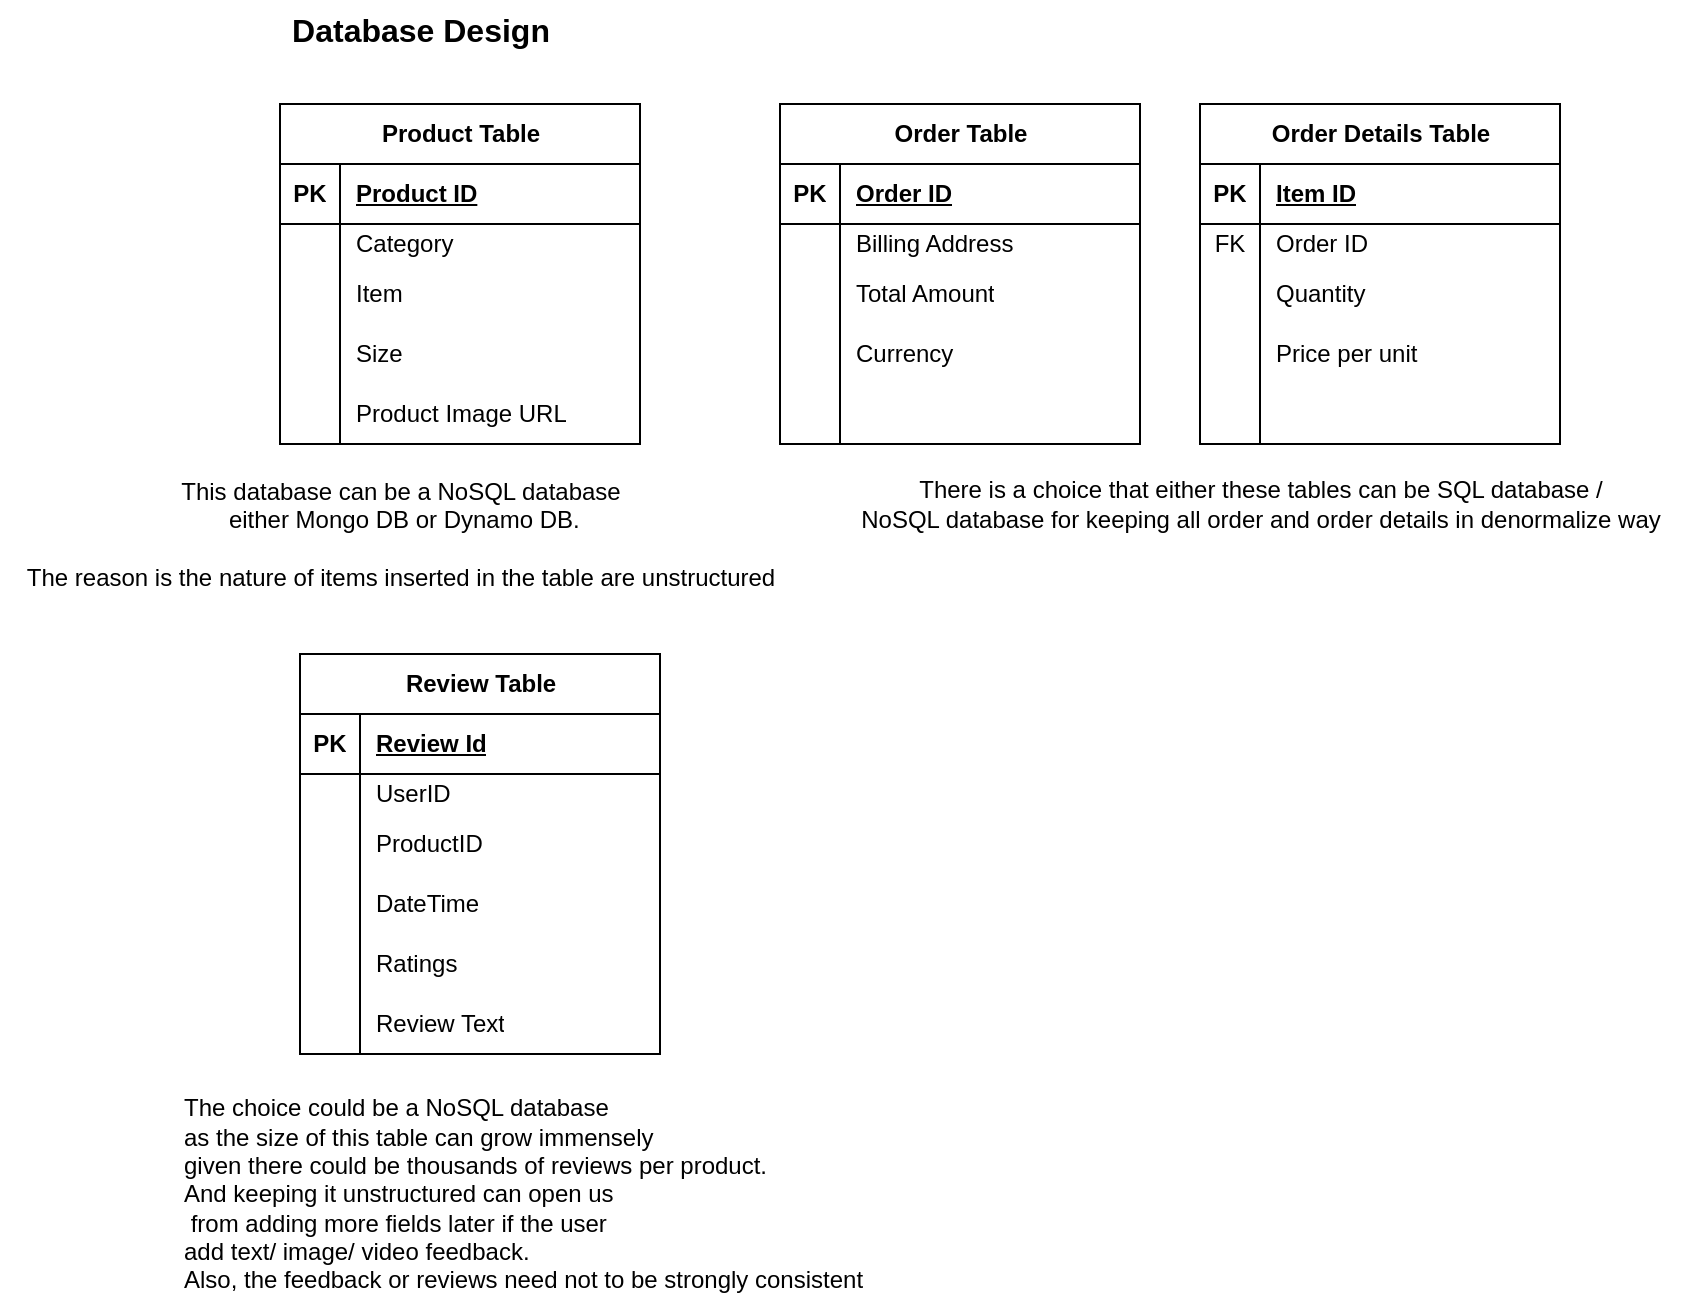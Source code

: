 <mxfile version="25.0.3">
  <diagram name="Page-1" id="UcvBnbUMVVohwXtfm_5e">
    <mxGraphModel dx="1974" dy="647" grid="1" gridSize="10" guides="1" tooltips="1" connect="1" arrows="1" fold="1" page="1" pageScale="1" pageWidth="827" pageHeight="1169" math="0" shadow="0">
      <root>
        <mxCell id="0" />
        <mxCell id="1" parent="0" />
        <mxCell id="orWkSwGe7-MlihIB3u7t-1" value="&lt;font style=&quot;font-size: 16px;&quot;&gt;&lt;b&gt;Database Design&lt;/b&gt;&lt;/font&gt;" style="text;html=1;align=center;verticalAlign=middle;resizable=0;points=[];autosize=1;strokeColor=none;fillColor=none;" vertex="1" parent="1">
          <mxGeometry x="45" y="58" width="150" height="30" as="geometry" />
        </mxCell>
        <mxCell id="orWkSwGe7-MlihIB3u7t-2" value="Product Table" style="shape=table;startSize=30;container=1;collapsible=1;childLayout=tableLayout;fixedRows=1;rowLines=0;fontStyle=1;align=center;resizeLast=1;html=1;" vertex="1" parent="1">
          <mxGeometry x="50" y="110" width="180" height="170" as="geometry" />
        </mxCell>
        <mxCell id="orWkSwGe7-MlihIB3u7t-3" value="" style="shape=tableRow;horizontal=0;startSize=0;swimlaneHead=0;swimlaneBody=0;fillColor=none;collapsible=0;dropTarget=0;points=[[0,0.5],[1,0.5]];portConstraint=eastwest;top=0;left=0;right=0;bottom=1;" vertex="1" parent="orWkSwGe7-MlihIB3u7t-2">
          <mxGeometry y="30" width="180" height="30" as="geometry" />
        </mxCell>
        <mxCell id="orWkSwGe7-MlihIB3u7t-4" value="PK" style="shape=partialRectangle;connectable=0;fillColor=none;top=0;left=0;bottom=0;right=0;fontStyle=1;overflow=hidden;whiteSpace=wrap;html=1;" vertex="1" parent="orWkSwGe7-MlihIB3u7t-3">
          <mxGeometry width="30" height="30" as="geometry">
            <mxRectangle width="30" height="30" as="alternateBounds" />
          </mxGeometry>
        </mxCell>
        <mxCell id="orWkSwGe7-MlihIB3u7t-5" value="Product ID" style="shape=partialRectangle;connectable=0;fillColor=none;top=0;left=0;bottom=0;right=0;align=left;spacingLeft=6;fontStyle=5;overflow=hidden;whiteSpace=wrap;html=1;" vertex="1" parent="orWkSwGe7-MlihIB3u7t-3">
          <mxGeometry x="30" width="150" height="30" as="geometry">
            <mxRectangle width="150" height="30" as="alternateBounds" />
          </mxGeometry>
        </mxCell>
        <mxCell id="orWkSwGe7-MlihIB3u7t-6" value="" style="shape=tableRow;horizontal=0;startSize=0;swimlaneHead=0;swimlaneBody=0;fillColor=none;collapsible=0;dropTarget=0;points=[[0,0.5],[1,0.5]];portConstraint=eastwest;top=0;left=0;right=0;bottom=0;" vertex="1" parent="orWkSwGe7-MlihIB3u7t-2">
          <mxGeometry y="60" width="180" height="20" as="geometry" />
        </mxCell>
        <mxCell id="orWkSwGe7-MlihIB3u7t-7" value="" style="shape=partialRectangle;connectable=0;fillColor=none;top=0;left=0;bottom=0;right=0;editable=1;overflow=hidden;whiteSpace=wrap;html=1;" vertex="1" parent="orWkSwGe7-MlihIB3u7t-6">
          <mxGeometry width="30" height="20" as="geometry">
            <mxRectangle width="30" height="20" as="alternateBounds" />
          </mxGeometry>
        </mxCell>
        <mxCell id="orWkSwGe7-MlihIB3u7t-8" value="Category" style="shape=partialRectangle;connectable=0;fillColor=none;top=0;left=0;bottom=0;right=0;align=left;spacingLeft=6;overflow=hidden;whiteSpace=wrap;html=1;" vertex="1" parent="orWkSwGe7-MlihIB3u7t-6">
          <mxGeometry x="30" width="150" height="20" as="geometry">
            <mxRectangle width="150" height="20" as="alternateBounds" />
          </mxGeometry>
        </mxCell>
        <mxCell id="orWkSwGe7-MlihIB3u7t-9" value="" style="shape=tableRow;horizontal=0;startSize=0;swimlaneHead=0;swimlaneBody=0;fillColor=none;collapsible=0;dropTarget=0;points=[[0,0.5],[1,0.5]];portConstraint=eastwest;top=0;left=0;right=0;bottom=0;" vertex="1" parent="orWkSwGe7-MlihIB3u7t-2">
          <mxGeometry y="80" width="180" height="30" as="geometry" />
        </mxCell>
        <mxCell id="orWkSwGe7-MlihIB3u7t-10" value="" style="shape=partialRectangle;connectable=0;fillColor=none;top=0;left=0;bottom=0;right=0;editable=1;overflow=hidden;whiteSpace=wrap;html=1;" vertex="1" parent="orWkSwGe7-MlihIB3u7t-9">
          <mxGeometry width="30" height="30" as="geometry">
            <mxRectangle width="30" height="30" as="alternateBounds" />
          </mxGeometry>
        </mxCell>
        <mxCell id="orWkSwGe7-MlihIB3u7t-11" value="Item" style="shape=partialRectangle;connectable=0;fillColor=none;top=0;left=0;bottom=0;right=0;align=left;spacingLeft=6;overflow=hidden;whiteSpace=wrap;html=1;" vertex="1" parent="orWkSwGe7-MlihIB3u7t-9">
          <mxGeometry x="30" width="150" height="30" as="geometry">
            <mxRectangle width="150" height="30" as="alternateBounds" />
          </mxGeometry>
        </mxCell>
        <mxCell id="orWkSwGe7-MlihIB3u7t-12" value="" style="shape=tableRow;horizontal=0;startSize=0;swimlaneHead=0;swimlaneBody=0;fillColor=none;collapsible=0;dropTarget=0;points=[[0,0.5],[1,0.5]];portConstraint=eastwest;top=0;left=0;right=0;bottom=0;" vertex="1" parent="orWkSwGe7-MlihIB3u7t-2">
          <mxGeometry y="110" width="180" height="30" as="geometry" />
        </mxCell>
        <mxCell id="orWkSwGe7-MlihIB3u7t-13" value="" style="shape=partialRectangle;connectable=0;fillColor=none;top=0;left=0;bottom=0;right=0;editable=1;overflow=hidden;whiteSpace=wrap;html=1;" vertex="1" parent="orWkSwGe7-MlihIB3u7t-12">
          <mxGeometry width="30" height="30" as="geometry">
            <mxRectangle width="30" height="30" as="alternateBounds" />
          </mxGeometry>
        </mxCell>
        <mxCell id="orWkSwGe7-MlihIB3u7t-14" value="Size" style="shape=partialRectangle;connectable=0;fillColor=none;top=0;left=0;bottom=0;right=0;align=left;spacingLeft=6;overflow=hidden;whiteSpace=wrap;html=1;" vertex="1" parent="orWkSwGe7-MlihIB3u7t-12">
          <mxGeometry x="30" width="150" height="30" as="geometry">
            <mxRectangle width="150" height="30" as="alternateBounds" />
          </mxGeometry>
        </mxCell>
        <mxCell id="orWkSwGe7-MlihIB3u7t-16" style="shape=tableRow;horizontal=0;startSize=0;swimlaneHead=0;swimlaneBody=0;fillColor=none;collapsible=0;dropTarget=0;points=[[0,0.5],[1,0.5]];portConstraint=eastwest;top=0;left=0;right=0;bottom=0;" vertex="1" parent="orWkSwGe7-MlihIB3u7t-2">
          <mxGeometry y="140" width="180" height="30" as="geometry" />
        </mxCell>
        <mxCell id="orWkSwGe7-MlihIB3u7t-17" style="shape=partialRectangle;connectable=0;fillColor=none;top=0;left=0;bottom=0;right=0;editable=1;overflow=hidden;whiteSpace=wrap;html=1;" vertex="1" parent="orWkSwGe7-MlihIB3u7t-16">
          <mxGeometry width="30" height="30" as="geometry">
            <mxRectangle width="30" height="30" as="alternateBounds" />
          </mxGeometry>
        </mxCell>
        <mxCell id="orWkSwGe7-MlihIB3u7t-18" value="Product Image URL" style="shape=partialRectangle;connectable=0;fillColor=none;top=0;left=0;bottom=0;right=0;align=left;spacingLeft=6;overflow=hidden;whiteSpace=wrap;html=1;" vertex="1" parent="orWkSwGe7-MlihIB3u7t-16">
          <mxGeometry x="30" width="150" height="30" as="geometry">
            <mxRectangle width="150" height="30" as="alternateBounds" />
          </mxGeometry>
        </mxCell>
        <mxCell id="orWkSwGe7-MlihIB3u7t-15" value="This database can be a NoSQL database&lt;div&gt;&amp;nbsp;either Mongo DB or Dynamo DB.&lt;/div&gt;&lt;div&gt;&lt;br&gt;&lt;/div&gt;&lt;div&gt;The reason is the nature of items inserted in the table are unstructured&lt;/div&gt;" style="text;html=1;align=center;verticalAlign=middle;resizable=0;points=[];autosize=1;strokeColor=none;fillColor=none;" vertex="1" parent="1">
          <mxGeometry x="-90" y="290" width="400" height="70" as="geometry" />
        </mxCell>
        <mxCell id="orWkSwGe7-MlihIB3u7t-19" value="Order Table" style="shape=table;startSize=30;container=1;collapsible=1;childLayout=tableLayout;fixedRows=1;rowLines=0;fontStyle=1;align=center;resizeLast=1;html=1;" vertex="1" parent="1">
          <mxGeometry x="300" y="110" width="180" height="170" as="geometry" />
        </mxCell>
        <mxCell id="orWkSwGe7-MlihIB3u7t-20" value="" style="shape=tableRow;horizontal=0;startSize=0;swimlaneHead=0;swimlaneBody=0;fillColor=none;collapsible=0;dropTarget=0;points=[[0,0.5],[1,0.5]];portConstraint=eastwest;top=0;left=0;right=0;bottom=1;" vertex="1" parent="orWkSwGe7-MlihIB3u7t-19">
          <mxGeometry y="30" width="180" height="30" as="geometry" />
        </mxCell>
        <mxCell id="orWkSwGe7-MlihIB3u7t-21" value="PK" style="shape=partialRectangle;connectable=0;fillColor=none;top=0;left=0;bottom=0;right=0;fontStyle=1;overflow=hidden;whiteSpace=wrap;html=1;" vertex="1" parent="orWkSwGe7-MlihIB3u7t-20">
          <mxGeometry width="30" height="30" as="geometry">
            <mxRectangle width="30" height="30" as="alternateBounds" />
          </mxGeometry>
        </mxCell>
        <mxCell id="orWkSwGe7-MlihIB3u7t-22" value="Order ID" style="shape=partialRectangle;connectable=0;fillColor=none;top=0;left=0;bottom=0;right=0;align=left;spacingLeft=6;fontStyle=5;overflow=hidden;whiteSpace=wrap;html=1;" vertex="1" parent="orWkSwGe7-MlihIB3u7t-20">
          <mxGeometry x="30" width="150" height="30" as="geometry">
            <mxRectangle width="150" height="30" as="alternateBounds" />
          </mxGeometry>
        </mxCell>
        <mxCell id="orWkSwGe7-MlihIB3u7t-23" value="" style="shape=tableRow;horizontal=0;startSize=0;swimlaneHead=0;swimlaneBody=0;fillColor=none;collapsible=0;dropTarget=0;points=[[0,0.5],[1,0.5]];portConstraint=eastwest;top=0;left=0;right=0;bottom=0;" vertex="1" parent="orWkSwGe7-MlihIB3u7t-19">
          <mxGeometry y="60" width="180" height="20" as="geometry" />
        </mxCell>
        <mxCell id="orWkSwGe7-MlihIB3u7t-24" value="" style="shape=partialRectangle;connectable=0;fillColor=none;top=0;left=0;bottom=0;right=0;editable=1;overflow=hidden;whiteSpace=wrap;html=1;" vertex="1" parent="orWkSwGe7-MlihIB3u7t-23">
          <mxGeometry width="30" height="20" as="geometry">
            <mxRectangle width="30" height="20" as="alternateBounds" />
          </mxGeometry>
        </mxCell>
        <mxCell id="orWkSwGe7-MlihIB3u7t-25" value="Billing Address" style="shape=partialRectangle;connectable=0;fillColor=none;top=0;left=0;bottom=0;right=0;align=left;spacingLeft=6;overflow=hidden;whiteSpace=wrap;html=1;" vertex="1" parent="orWkSwGe7-MlihIB3u7t-23">
          <mxGeometry x="30" width="150" height="20" as="geometry">
            <mxRectangle width="150" height="20" as="alternateBounds" />
          </mxGeometry>
        </mxCell>
        <mxCell id="orWkSwGe7-MlihIB3u7t-26" value="" style="shape=tableRow;horizontal=0;startSize=0;swimlaneHead=0;swimlaneBody=0;fillColor=none;collapsible=0;dropTarget=0;points=[[0,0.5],[1,0.5]];portConstraint=eastwest;top=0;left=0;right=0;bottom=0;" vertex="1" parent="orWkSwGe7-MlihIB3u7t-19">
          <mxGeometry y="80" width="180" height="30" as="geometry" />
        </mxCell>
        <mxCell id="orWkSwGe7-MlihIB3u7t-27" value="" style="shape=partialRectangle;connectable=0;fillColor=none;top=0;left=0;bottom=0;right=0;editable=1;overflow=hidden;whiteSpace=wrap;html=1;" vertex="1" parent="orWkSwGe7-MlihIB3u7t-26">
          <mxGeometry width="30" height="30" as="geometry">
            <mxRectangle width="30" height="30" as="alternateBounds" />
          </mxGeometry>
        </mxCell>
        <mxCell id="orWkSwGe7-MlihIB3u7t-28" value="Total Amount" style="shape=partialRectangle;connectable=0;fillColor=none;top=0;left=0;bottom=0;right=0;align=left;spacingLeft=6;overflow=hidden;whiteSpace=wrap;html=1;" vertex="1" parent="orWkSwGe7-MlihIB3u7t-26">
          <mxGeometry x="30" width="150" height="30" as="geometry">
            <mxRectangle width="150" height="30" as="alternateBounds" />
          </mxGeometry>
        </mxCell>
        <mxCell id="orWkSwGe7-MlihIB3u7t-29" value="" style="shape=tableRow;horizontal=0;startSize=0;swimlaneHead=0;swimlaneBody=0;fillColor=none;collapsible=0;dropTarget=0;points=[[0,0.5],[1,0.5]];portConstraint=eastwest;top=0;left=0;right=0;bottom=0;" vertex="1" parent="orWkSwGe7-MlihIB3u7t-19">
          <mxGeometry y="110" width="180" height="30" as="geometry" />
        </mxCell>
        <mxCell id="orWkSwGe7-MlihIB3u7t-30" value="" style="shape=partialRectangle;connectable=0;fillColor=none;top=0;left=0;bottom=0;right=0;editable=1;overflow=hidden;whiteSpace=wrap;html=1;" vertex="1" parent="orWkSwGe7-MlihIB3u7t-29">
          <mxGeometry width="30" height="30" as="geometry">
            <mxRectangle width="30" height="30" as="alternateBounds" />
          </mxGeometry>
        </mxCell>
        <mxCell id="orWkSwGe7-MlihIB3u7t-31" value="Currency" style="shape=partialRectangle;connectable=0;fillColor=none;top=0;left=0;bottom=0;right=0;align=left;spacingLeft=6;overflow=hidden;whiteSpace=wrap;html=1;" vertex="1" parent="orWkSwGe7-MlihIB3u7t-29">
          <mxGeometry x="30" width="150" height="30" as="geometry">
            <mxRectangle width="150" height="30" as="alternateBounds" />
          </mxGeometry>
        </mxCell>
        <mxCell id="orWkSwGe7-MlihIB3u7t-32" style="shape=tableRow;horizontal=0;startSize=0;swimlaneHead=0;swimlaneBody=0;fillColor=none;collapsible=0;dropTarget=0;points=[[0,0.5],[1,0.5]];portConstraint=eastwest;top=0;left=0;right=0;bottom=0;" vertex="1" parent="orWkSwGe7-MlihIB3u7t-19">
          <mxGeometry y="140" width="180" height="30" as="geometry" />
        </mxCell>
        <mxCell id="orWkSwGe7-MlihIB3u7t-33" style="shape=partialRectangle;connectable=0;fillColor=none;top=0;left=0;bottom=0;right=0;editable=1;overflow=hidden;whiteSpace=wrap;html=1;" vertex="1" parent="orWkSwGe7-MlihIB3u7t-32">
          <mxGeometry width="30" height="30" as="geometry">
            <mxRectangle width="30" height="30" as="alternateBounds" />
          </mxGeometry>
        </mxCell>
        <mxCell id="orWkSwGe7-MlihIB3u7t-34" style="shape=partialRectangle;connectable=0;fillColor=none;top=0;left=0;bottom=0;right=0;align=left;spacingLeft=6;overflow=hidden;whiteSpace=wrap;html=1;" vertex="1" parent="orWkSwGe7-MlihIB3u7t-32">
          <mxGeometry x="30" width="150" height="30" as="geometry">
            <mxRectangle width="150" height="30" as="alternateBounds" />
          </mxGeometry>
        </mxCell>
        <mxCell id="orWkSwGe7-MlihIB3u7t-36" value="Order Details Table" style="shape=table;startSize=30;container=1;collapsible=1;childLayout=tableLayout;fixedRows=1;rowLines=0;fontStyle=1;align=center;resizeLast=1;html=1;" vertex="1" parent="1">
          <mxGeometry x="510" y="110" width="180" height="170" as="geometry" />
        </mxCell>
        <mxCell id="orWkSwGe7-MlihIB3u7t-37" value="" style="shape=tableRow;horizontal=0;startSize=0;swimlaneHead=0;swimlaneBody=0;fillColor=none;collapsible=0;dropTarget=0;points=[[0,0.5],[1,0.5]];portConstraint=eastwest;top=0;left=0;right=0;bottom=1;" vertex="1" parent="orWkSwGe7-MlihIB3u7t-36">
          <mxGeometry y="30" width="180" height="30" as="geometry" />
        </mxCell>
        <mxCell id="orWkSwGe7-MlihIB3u7t-38" value="PK" style="shape=partialRectangle;connectable=0;fillColor=none;top=0;left=0;bottom=0;right=0;fontStyle=1;overflow=hidden;whiteSpace=wrap;html=1;" vertex="1" parent="orWkSwGe7-MlihIB3u7t-37">
          <mxGeometry width="30" height="30" as="geometry">
            <mxRectangle width="30" height="30" as="alternateBounds" />
          </mxGeometry>
        </mxCell>
        <mxCell id="orWkSwGe7-MlihIB3u7t-39" value="Item ID" style="shape=partialRectangle;connectable=0;fillColor=none;top=0;left=0;bottom=0;right=0;align=left;spacingLeft=6;fontStyle=5;overflow=hidden;whiteSpace=wrap;html=1;" vertex="1" parent="orWkSwGe7-MlihIB3u7t-37">
          <mxGeometry x="30" width="150" height="30" as="geometry">
            <mxRectangle width="150" height="30" as="alternateBounds" />
          </mxGeometry>
        </mxCell>
        <mxCell id="orWkSwGe7-MlihIB3u7t-40" value="" style="shape=tableRow;horizontal=0;startSize=0;swimlaneHead=0;swimlaneBody=0;fillColor=none;collapsible=0;dropTarget=0;points=[[0,0.5],[1,0.5]];portConstraint=eastwest;top=0;left=0;right=0;bottom=0;" vertex="1" parent="orWkSwGe7-MlihIB3u7t-36">
          <mxGeometry y="60" width="180" height="20" as="geometry" />
        </mxCell>
        <mxCell id="orWkSwGe7-MlihIB3u7t-41" value="FK" style="shape=partialRectangle;connectable=0;fillColor=none;top=0;left=0;bottom=0;right=0;editable=1;overflow=hidden;whiteSpace=wrap;html=1;" vertex="1" parent="orWkSwGe7-MlihIB3u7t-40">
          <mxGeometry width="30" height="20" as="geometry">
            <mxRectangle width="30" height="20" as="alternateBounds" />
          </mxGeometry>
        </mxCell>
        <mxCell id="orWkSwGe7-MlihIB3u7t-42" value="Order ID" style="shape=partialRectangle;connectable=0;fillColor=none;top=0;left=0;bottom=0;right=0;align=left;spacingLeft=6;overflow=hidden;whiteSpace=wrap;html=1;" vertex="1" parent="orWkSwGe7-MlihIB3u7t-40">
          <mxGeometry x="30" width="150" height="20" as="geometry">
            <mxRectangle width="150" height="20" as="alternateBounds" />
          </mxGeometry>
        </mxCell>
        <mxCell id="orWkSwGe7-MlihIB3u7t-43" value="" style="shape=tableRow;horizontal=0;startSize=0;swimlaneHead=0;swimlaneBody=0;fillColor=none;collapsible=0;dropTarget=0;points=[[0,0.5],[1,0.5]];portConstraint=eastwest;top=0;left=0;right=0;bottom=0;" vertex="1" parent="orWkSwGe7-MlihIB3u7t-36">
          <mxGeometry y="80" width="180" height="30" as="geometry" />
        </mxCell>
        <mxCell id="orWkSwGe7-MlihIB3u7t-44" value="" style="shape=partialRectangle;connectable=0;fillColor=none;top=0;left=0;bottom=0;right=0;editable=1;overflow=hidden;whiteSpace=wrap;html=1;" vertex="1" parent="orWkSwGe7-MlihIB3u7t-43">
          <mxGeometry width="30" height="30" as="geometry">
            <mxRectangle width="30" height="30" as="alternateBounds" />
          </mxGeometry>
        </mxCell>
        <mxCell id="orWkSwGe7-MlihIB3u7t-45" value="Quantity" style="shape=partialRectangle;connectable=0;fillColor=none;top=0;left=0;bottom=0;right=0;align=left;spacingLeft=6;overflow=hidden;whiteSpace=wrap;html=1;" vertex="1" parent="orWkSwGe7-MlihIB3u7t-43">
          <mxGeometry x="30" width="150" height="30" as="geometry">
            <mxRectangle width="150" height="30" as="alternateBounds" />
          </mxGeometry>
        </mxCell>
        <mxCell id="orWkSwGe7-MlihIB3u7t-46" value="" style="shape=tableRow;horizontal=0;startSize=0;swimlaneHead=0;swimlaneBody=0;fillColor=none;collapsible=0;dropTarget=0;points=[[0,0.5],[1,0.5]];portConstraint=eastwest;top=0;left=0;right=0;bottom=0;" vertex="1" parent="orWkSwGe7-MlihIB3u7t-36">
          <mxGeometry y="110" width="180" height="30" as="geometry" />
        </mxCell>
        <mxCell id="orWkSwGe7-MlihIB3u7t-47" value="" style="shape=partialRectangle;connectable=0;fillColor=none;top=0;left=0;bottom=0;right=0;editable=1;overflow=hidden;whiteSpace=wrap;html=1;" vertex="1" parent="orWkSwGe7-MlihIB3u7t-46">
          <mxGeometry width="30" height="30" as="geometry">
            <mxRectangle width="30" height="30" as="alternateBounds" />
          </mxGeometry>
        </mxCell>
        <mxCell id="orWkSwGe7-MlihIB3u7t-48" value="Price per unit" style="shape=partialRectangle;connectable=0;fillColor=none;top=0;left=0;bottom=0;right=0;align=left;spacingLeft=6;overflow=hidden;whiteSpace=wrap;html=1;" vertex="1" parent="orWkSwGe7-MlihIB3u7t-46">
          <mxGeometry x="30" width="150" height="30" as="geometry">
            <mxRectangle width="150" height="30" as="alternateBounds" />
          </mxGeometry>
        </mxCell>
        <mxCell id="orWkSwGe7-MlihIB3u7t-49" style="shape=tableRow;horizontal=0;startSize=0;swimlaneHead=0;swimlaneBody=0;fillColor=none;collapsible=0;dropTarget=0;points=[[0,0.5],[1,0.5]];portConstraint=eastwest;top=0;left=0;right=0;bottom=0;" vertex="1" parent="orWkSwGe7-MlihIB3u7t-36">
          <mxGeometry y="140" width="180" height="30" as="geometry" />
        </mxCell>
        <mxCell id="orWkSwGe7-MlihIB3u7t-50" style="shape=partialRectangle;connectable=0;fillColor=none;top=0;left=0;bottom=0;right=0;editable=1;overflow=hidden;whiteSpace=wrap;html=1;" vertex="1" parent="orWkSwGe7-MlihIB3u7t-49">
          <mxGeometry width="30" height="30" as="geometry">
            <mxRectangle width="30" height="30" as="alternateBounds" />
          </mxGeometry>
        </mxCell>
        <mxCell id="orWkSwGe7-MlihIB3u7t-51" style="shape=partialRectangle;connectable=0;fillColor=none;top=0;left=0;bottom=0;right=0;align=left;spacingLeft=6;overflow=hidden;whiteSpace=wrap;html=1;" vertex="1" parent="orWkSwGe7-MlihIB3u7t-49">
          <mxGeometry x="30" width="150" height="30" as="geometry">
            <mxRectangle width="150" height="30" as="alternateBounds" />
          </mxGeometry>
        </mxCell>
        <mxCell id="orWkSwGe7-MlihIB3u7t-52" value="There is a choice that either these tables can be SQL database /&lt;div&gt;NoSQL database for keeping all order and order details in denormalize way&lt;/div&gt;" style="text;html=1;align=center;verticalAlign=middle;resizable=0;points=[];autosize=1;strokeColor=none;fillColor=none;" vertex="1" parent="1">
          <mxGeometry x="330" y="290" width="420" height="40" as="geometry" />
        </mxCell>
        <mxCell id="orWkSwGe7-MlihIB3u7t-69" value="Review Table" style="shape=table;startSize=30;container=1;collapsible=1;childLayout=tableLayout;fixedRows=1;rowLines=0;fontStyle=1;align=center;resizeLast=1;html=1;" vertex="1" parent="1">
          <mxGeometry x="60" y="385" width="180" height="200" as="geometry" />
        </mxCell>
        <mxCell id="orWkSwGe7-MlihIB3u7t-70" value="" style="shape=tableRow;horizontal=0;startSize=0;swimlaneHead=0;swimlaneBody=0;fillColor=none;collapsible=0;dropTarget=0;points=[[0,0.5],[1,0.5]];portConstraint=eastwest;top=0;left=0;right=0;bottom=1;" vertex="1" parent="orWkSwGe7-MlihIB3u7t-69">
          <mxGeometry y="30" width="180" height="30" as="geometry" />
        </mxCell>
        <mxCell id="orWkSwGe7-MlihIB3u7t-71" value="PK" style="shape=partialRectangle;connectable=0;fillColor=none;top=0;left=0;bottom=0;right=0;fontStyle=1;overflow=hidden;whiteSpace=wrap;html=1;" vertex="1" parent="orWkSwGe7-MlihIB3u7t-70">
          <mxGeometry width="30" height="30" as="geometry">
            <mxRectangle width="30" height="30" as="alternateBounds" />
          </mxGeometry>
        </mxCell>
        <mxCell id="orWkSwGe7-MlihIB3u7t-72" value="Review Id" style="shape=partialRectangle;connectable=0;fillColor=none;top=0;left=0;bottom=0;right=0;align=left;spacingLeft=6;fontStyle=5;overflow=hidden;whiteSpace=wrap;html=1;" vertex="1" parent="orWkSwGe7-MlihIB3u7t-70">
          <mxGeometry x="30" width="150" height="30" as="geometry">
            <mxRectangle width="150" height="30" as="alternateBounds" />
          </mxGeometry>
        </mxCell>
        <mxCell id="orWkSwGe7-MlihIB3u7t-73" value="" style="shape=tableRow;horizontal=0;startSize=0;swimlaneHead=0;swimlaneBody=0;fillColor=none;collapsible=0;dropTarget=0;points=[[0,0.5],[1,0.5]];portConstraint=eastwest;top=0;left=0;right=0;bottom=0;" vertex="1" parent="orWkSwGe7-MlihIB3u7t-69">
          <mxGeometry y="60" width="180" height="20" as="geometry" />
        </mxCell>
        <mxCell id="orWkSwGe7-MlihIB3u7t-74" value="" style="shape=partialRectangle;connectable=0;fillColor=none;top=0;left=0;bottom=0;right=0;editable=1;overflow=hidden;whiteSpace=wrap;html=1;" vertex="1" parent="orWkSwGe7-MlihIB3u7t-73">
          <mxGeometry width="30" height="20" as="geometry">
            <mxRectangle width="30" height="20" as="alternateBounds" />
          </mxGeometry>
        </mxCell>
        <mxCell id="orWkSwGe7-MlihIB3u7t-75" value="UserID" style="shape=partialRectangle;connectable=0;fillColor=none;top=0;left=0;bottom=0;right=0;align=left;spacingLeft=6;overflow=hidden;whiteSpace=wrap;html=1;" vertex="1" parent="orWkSwGe7-MlihIB3u7t-73">
          <mxGeometry x="30" width="150" height="20" as="geometry">
            <mxRectangle width="150" height="20" as="alternateBounds" />
          </mxGeometry>
        </mxCell>
        <mxCell id="orWkSwGe7-MlihIB3u7t-76" value="" style="shape=tableRow;horizontal=0;startSize=0;swimlaneHead=0;swimlaneBody=0;fillColor=none;collapsible=0;dropTarget=0;points=[[0,0.5],[1,0.5]];portConstraint=eastwest;top=0;left=0;right=0;bottom=0;" vertex="1" parent="orWkSwGe7-MlihIB3u7t-69">
          <mxGeometry y="80" width="180" height="30" as="geometry" />
        </mxCell>
        <mxCell id="orWkSwGe7-MlihIB3u7t-77" value="" style="shape=partialRectangle;connectable=0;fillColor=none;top=0;left=0;bottom=0;right=0;editable=1;overflow=hidden;whiteSpace=wrap;html=1;" vertex="1" parent="orWkSwGe7-MlihIB3u7t-76">
          <mxGeometry width="30" height="30" as="geometry">
            <mxRectangle width="30" height="30" as="alternateBounds" />
          </mxGeometry>
        </mxCell>
        <mxCell id="orWkSwGe7-MlihIB3u7t-78" value="ProductID" style="shape=partialRectangle;connectable=0;fillColor=none;top=0;left=0;bottom=0;right=0;align=left;spacingLeft=6;overflow=hidden;whiteSpace=wrap;html=1;" vertex="1" parent="orWkSwGe7-MlihIB3u7t-76">
          <mxGeometry x="30" width="150" height="30" as="geometry">
            <mxRectangle width="150" height="30" as="alternateBounds" />
          </mxGeometry>
        </mxCell>
        <mxCell id="orWkSwGe7-MlihIB3u7t-79" value="" style="shape=tableRow;horizontal=0;startSize=0;swimlaneHead=0;swimlaneBody=0;fillColor=none;collapsible=0;dropTarget=0;points=[[0,0.5],[1,0.5]];portConstraint=eastwest;top=0;left=0;right=0;bottom=0;" vertex="1" parent="orWkSwGe7-MlihIB3u7t-69">
          <mxGeometry y="110" width="180" height="30" as="geometry" />
        </mxCell>
        <mxCell id="orWkSwGe7-MlihIB3u7t-80" value="" style="shape=partialRectangle;connectable=0;fillColor=none;top=0;left=0;bottom=0;right=0;editable=1;overflow=hidden;whiteSpace=wrap;html=1;" vertex="1" parent="orWkSwGe7-MlihIB3u7t-79">
          <mxGeometry width="30" height="30" as="geometry">
            <mxRectangle width="30" height="30" as="alternateBounds" />
          </mxGeometry>
        </mxCell>
        <mxCell id="orWkSwGe7-MlihIB3u7t-81" value="DateTime" style="shape=partialRectangle;connectable=0;fillColor=none;top=0;left=0;bottom=0;right=0;align=left;spacingLeft=6;overflow=hidden;whiteSpace=wrap;html=1;" vertex="1" parent="orWkSwGe7-MlihIB3u7t-79">
          <mxGeometry x="30" width="150" height="30" as="geometry">
            <mxRectangle width="150" height="30" as="alternateBounds" />
          </mxGeometry>
        </mxCell>
        <mxCell id="orWkSwGe7-MlihIB3u7t-82" style="shape=tableRow;horizontal=0;startSize=0;swimlaneHead=0;swimlaneBody=0;fillColor=none;collapsible=0;dropTarget=0;points=[[0,0.5],[1,0.5]];portConstraint=eastwest;top=0;left=0;right=0;bottom=0;" vertex="1" parent="orWkSwGe7-MlihIB3u7t-69">
          <mxGeometry y="140" width="180" height="30" as="geometry" />
        </mxCell>
        <mxCell id="orWkSwGe7-MlihIB3u7t-83" style="shape=partialRectangle;connectable=0;fillColor=none;top=0;left=0;bottom=0;right=0;editable=1;overflow=hidden;whiteSpace=wrap;html=1;" vertex="1" parent="orWkSwGe7-MlihIB3u7t-82">
          <mxGeometry width="30" height="30" as="geometry">
            <mxRectangle width="30" height="30" as="alternateBounds" />
          </mxGeometry>
        </mxCell>
        <mxCell id="orWkSwGe7-MlihIB3u7t-84" value="Ratings" style="shape=partialRectangle;connectable=0;fillColor=none;top=0;left=0;bottom=0;right=0;align=left;spacingLeft=6;overflow=hidden;whiteSpace=wrap;html=1;" vertex="1" parent="orWkSwGe7-MlihIB3u7t-82">
          <mxGeometry x="30" width="150" height="30" as="geometry">
            <mxRectangle width="150" height="30" as="alternateBounds" />
          </mxGeometry>
        </mxCell>
        <mxCell id="orWkSwGe7-MlihIB3u7t-85" style="shape=tableRow;horizontal=0;startSize=0;swimlaneHead=0;swimlaneBody=0;fillColor=none;collapsible=0;dropTarget=0;points=[[0,0.5],[1,0.5]];portConstraint=eastwest;top=0;left=0;right=0;bottom=0;" vertex="1" parent="orWkSwGe7-MlihIB3u7t-69">
          <mxGeometry y="170" width="180" height="30" as="geometry" />
        </mxCell>
        <mxCell id="orWkSwGe7-MlihIB3u7t-86" style="shape=partialRectangle;connectable=0;fillColor=none;top=0;left=0;bottom=0;right=0;editable=1;overflow=hidden;whiteSpace=wrap;html=1;" vertex="1" parent="orWkSwGe7-MlihIB3u7t-85">
          <mxGeometry width="30" height="30" as="geometry">
            <mxRectangle width="30" height="30" as="alternateBounds" />
          </mxGeometry>
        </mxCell>
        <mxCell id="orWkSwGe7-MlihIB3u7t-87" value="Review Text" style="shape=partialRectangle;connectable=0;fillColor=none;top=0;left=0;bottom=0;right=0;align=left;spacingLeft=6;overflow=hidden;whiteSpace=wrap;html=1;" vertex="1" parent="orWkSwGe7-MlihIB3u7t-85">
          <mxGeometry x="30" width="150" height="30" as="geometry">
            <mxRectangle width="150" height="30" as="alternateBounds" />
          </mxGeometry>
        </mxCell>
        <mxCell id="orWkSwGe7-MlihIB3u7t-88" value="The choice could be a NoSQL database&lt;div&gt;as the size of this table can grow immensely&lt;/div&gt;&lt;div&gt;given there could be thousands of reviews per product.&amp;nbsp;&lt;/div&gt;&lt;div&gt;And keeping it unstructured can open us&lt;/div&gt;&lt;div&gt;&amp;nbsp;from adding more fields later if the user&lt;/div&gt;&lt;div&gt;add text/ image/ video feedback.&lt;/div&gt;&lt;div&gt;Also, the feedback or reviews need not to be strongly consistent&lt;/div&gt;" style="text;html=1;align=left;verticalAlign=middle;resizable=0;points=[];autosize=1;strokeColor=none;fillColor=none;" vertex="1" parent="1">
          <mxGeometry y="600" width="360" height="110" as="geometry" />
        </mxCell>
      </root>
    </mxGraphModel>
  </diagram>
</mxfile>
